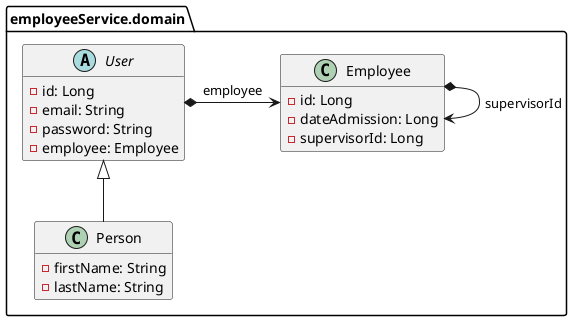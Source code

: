 @startuml
set namespaceSeparator none

hide method

namespace employeeService.domain {
    abstract class User {
        - id: Long
        - email: String
        - password: String
        - employee: Employee
    }

    class Person {
        - firstName: String
        - lastName: String
    }

    class Employee {
        - id: Long
        - dateAdmission: Long
        - supervisorId: Long
    }

    Person -up-|> User
    User *-right-> Employee: employee
    Employee *-right-> Employee: supervisorId
}
@enduml